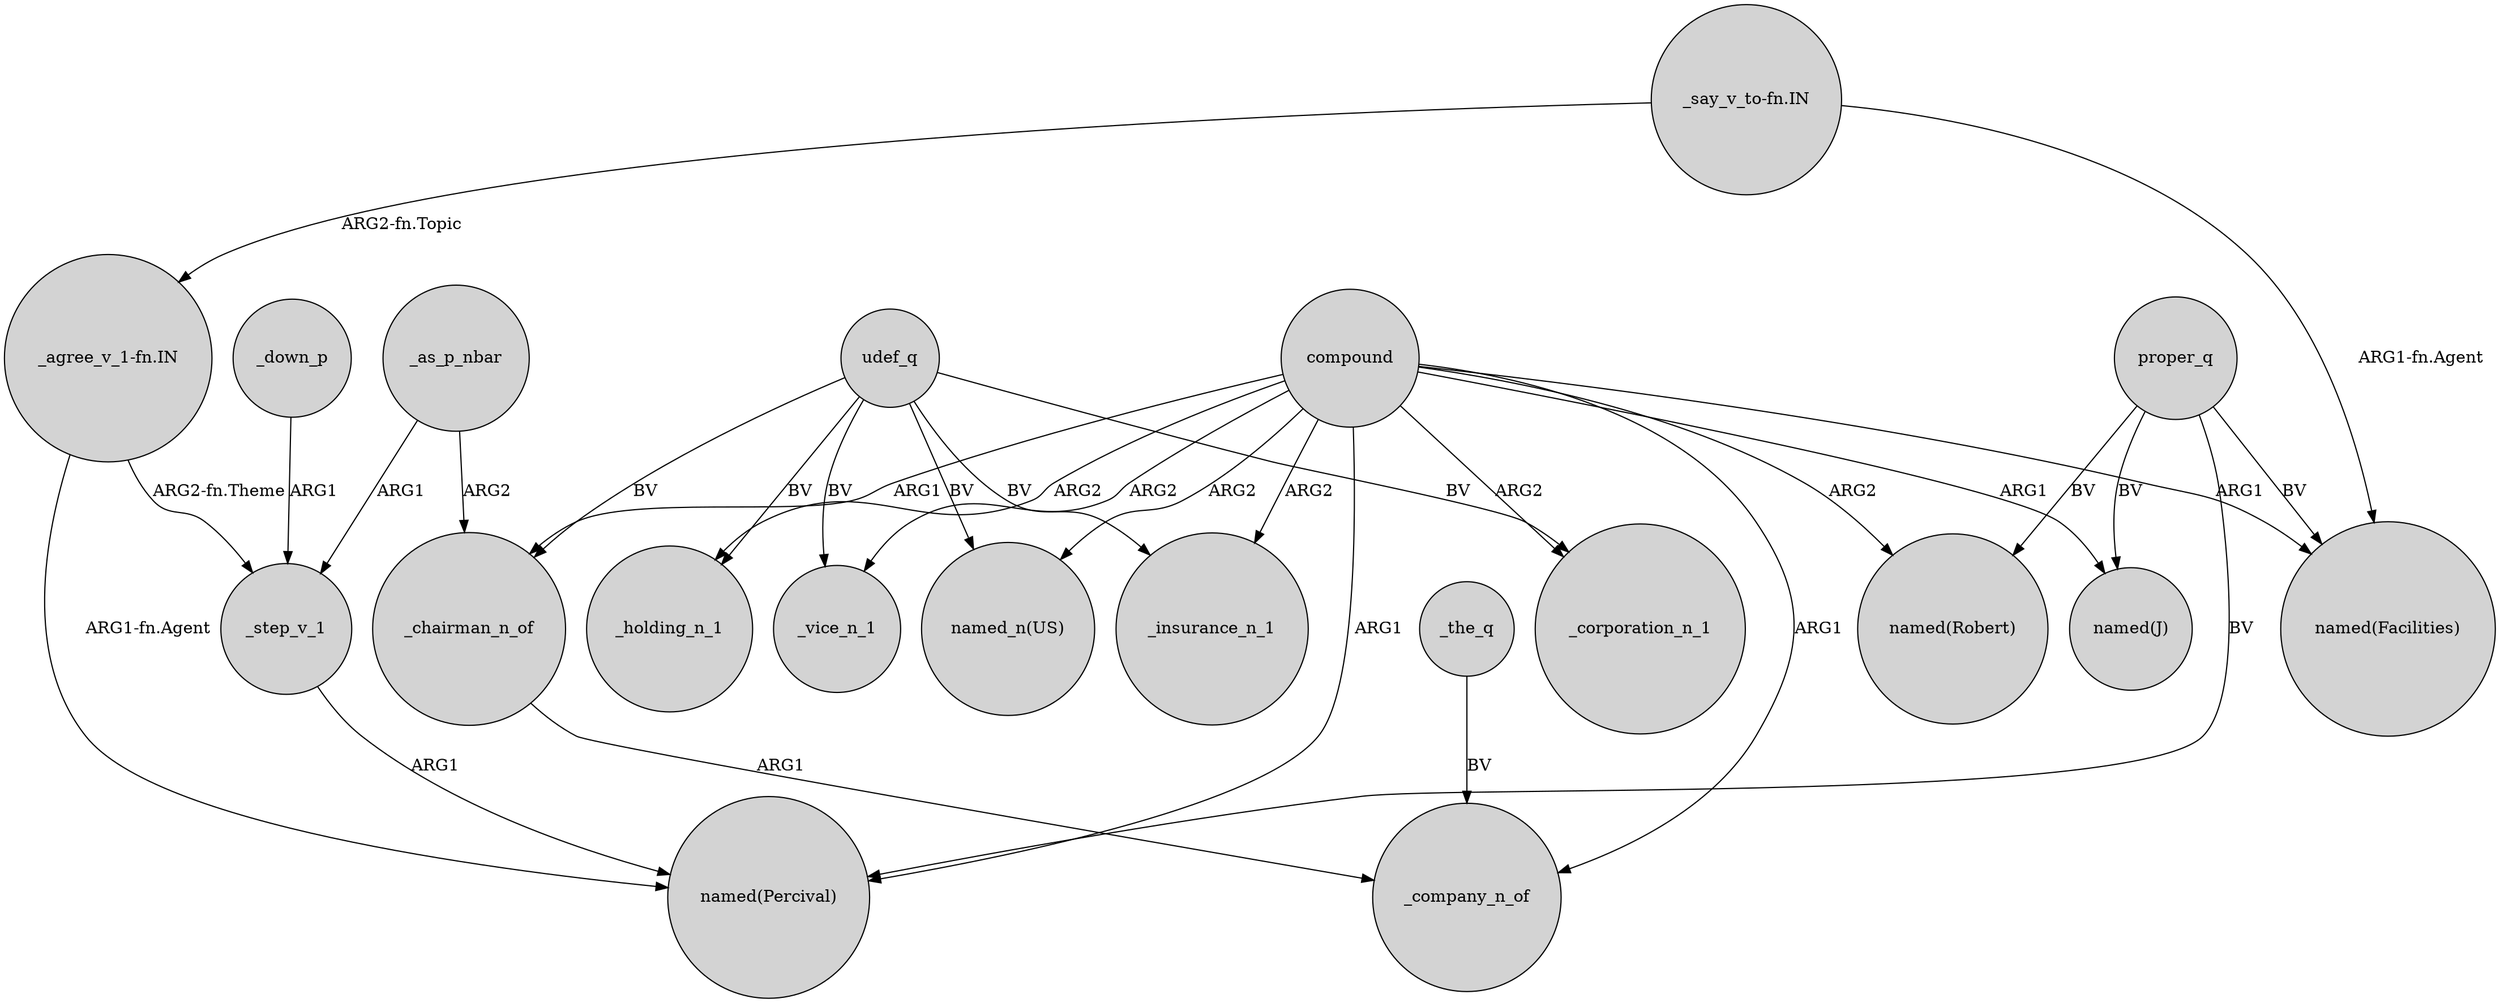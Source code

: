 digraph {
	node [shape=circle style=filled]
	proper_q -> "named(Percival)" [label=BV]
	compound -> _vice_n_1 [label=ARG2]
	_step_v_1 -> "named(Percival)" [label=ARG1]
	udef_q -> "named_n(US)" [label=BV]
	compound -> "named(Percival)" [label=ARG1]
	compound -> _chairman_n_of [label=ARG1]
	compound -> _insurance_n_1 [label=ARG2]
	"_say_v_to-fn.IN" -> "named(Facilities)" [label="ARG1-fn.Agent"]
	udef_q -> _insurance_n_1 [label=BV]
	"_agree_v_1-fn.IN" -> "named(Percival)" [label="ARG1-fn.Agent"]
	proper_q -> "named(Facilities)" [label=BV]
	compound -> _corporation_n_1 [label=ARG2]
	compound -> "named(Robert)" [label=ARG2]
	proper_q -> "named(J)" [label=BV]
	compound -> _holding_n_1 [label=ARG2]
	"_say_v_to-fn.IN" -> "_agree_v_1-fn.IN" [label="ARG2-fn.Topic"]
	compound -> "named_n(US)" [label=ARG2]
	_as_p_nbar -> _chairman_n_of [label=ARG2]
	udef_q -> _chairman_n_of [label=BV]
	udef_q -> _vice_n_1 [label=BV]
	_the_q -> _company_n_of [label=BV]
	_as_p_nbar -> _step_v_1 [label=ARG1]
	compound -> "named(Facilities)" [label=ARG1]
	compound -> _company_n_of [label=ARG1]
	udef_q -> _corporation_n_1 [label=BV]
	_down_p -> _step_v_1 [label=ARG1]
	proper_q -> "named(Robert)" [label=BV]
	"_agree_v_1-fn.IN" -> _step_v_1 [label="ARG2-fn.Theme"]
	udef_q -> _holding_n_1 [label=BV]
	_chairman_n_of -> _company_n_of [label=ARG1]
	compound -> "named(J)" [label=ARG1]
}
